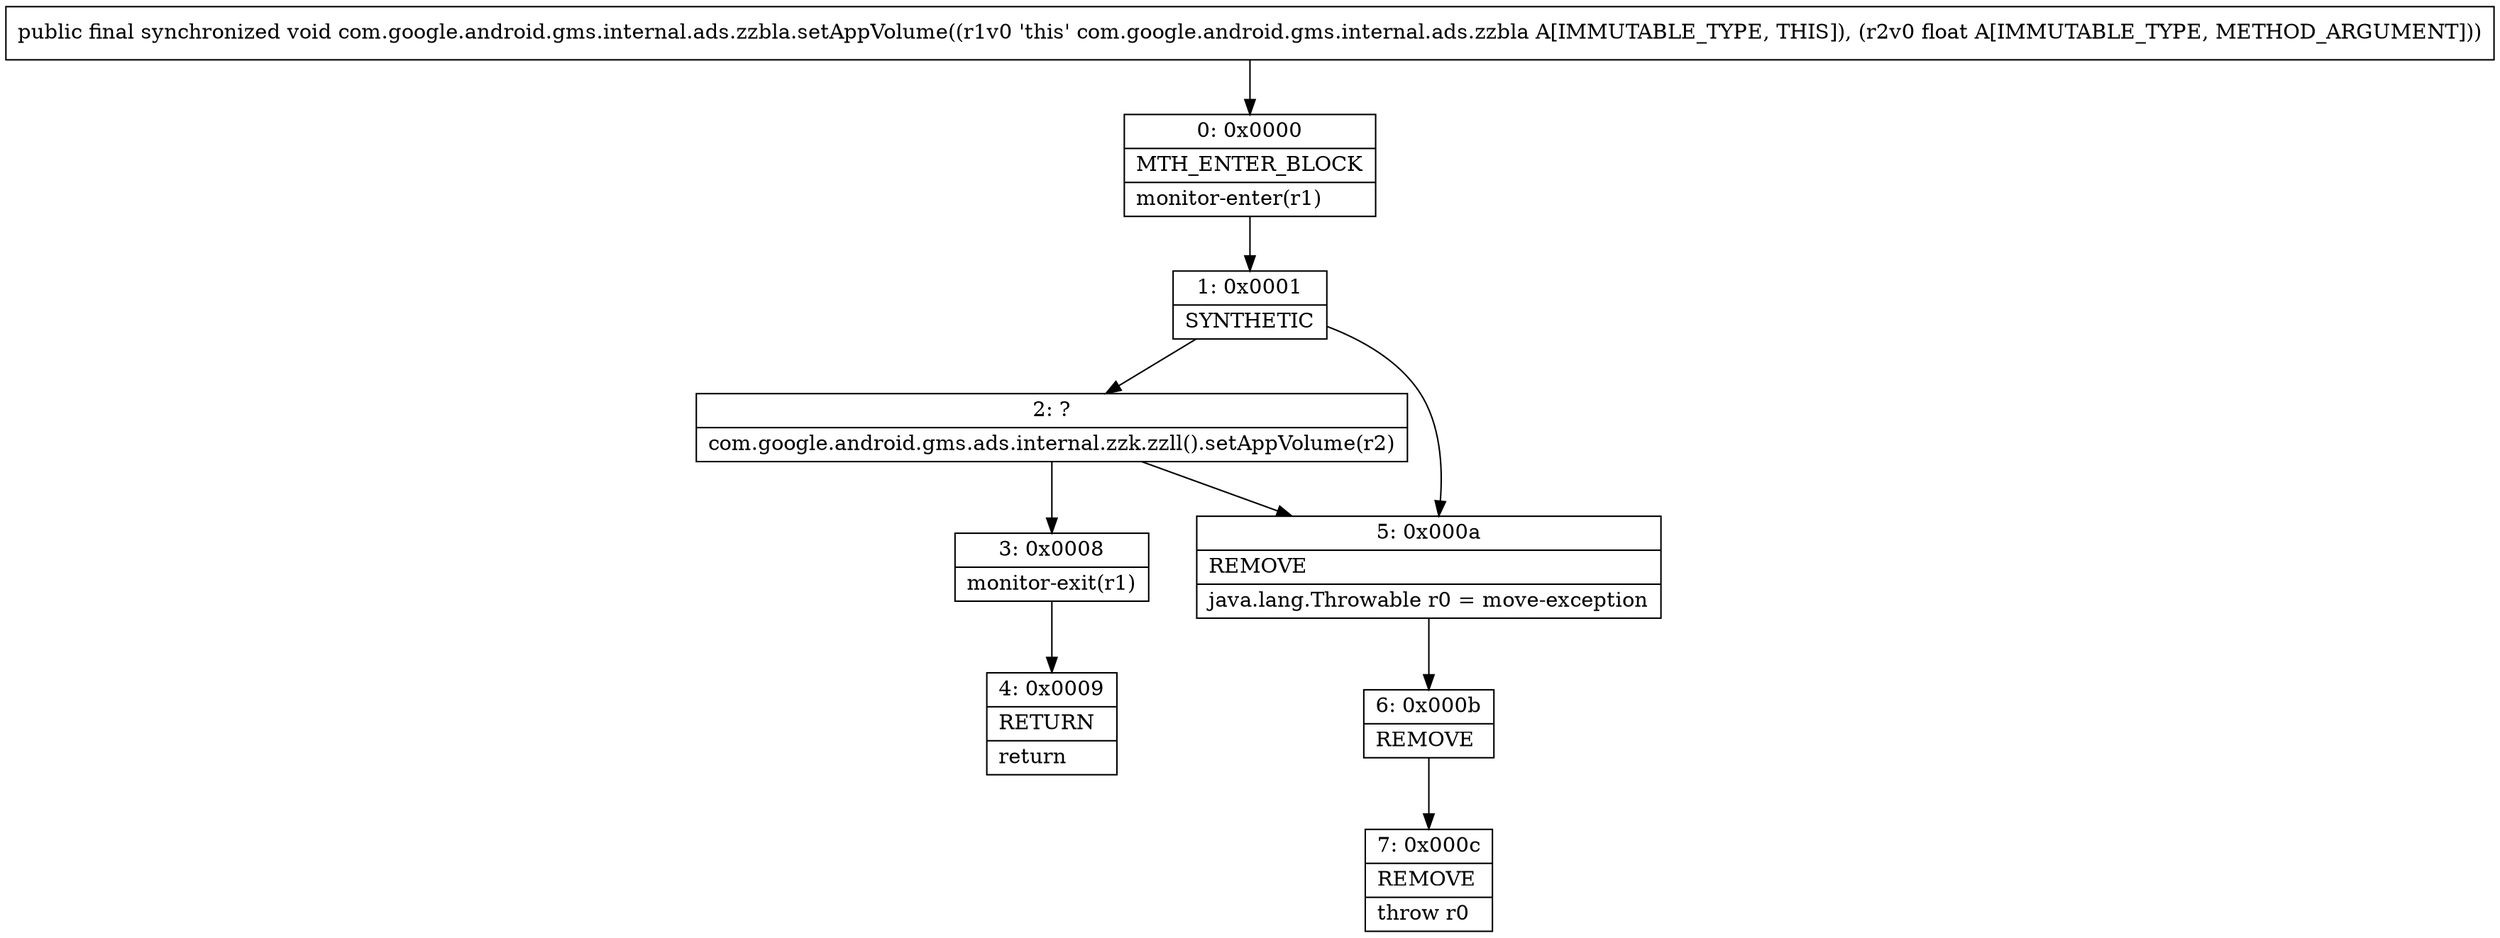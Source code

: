 digraph "CFG forcom.google.android.gms.internal.ads.zzbla.setAppVolume(F)V" {
Node_0 [shape=record,label="{0\:\ 0x0000|MTH_ENTER_BLOCK\l|monitor\-enter(r1)\l}"];
Node_1 [shape=record,label="{1\:\ 0x0001|SYNTHETIC\l}"];
Node_2 [shape=record,label="{2\:\ ?|com.google.android.gms.ads.internal.zzk.zzll().setAppVolume(r2)\l}"];
Node_3 [shape=record,label="{3\:\ 0x0008|monitor\-exit(r1)\l}"];
Node_4 [shape=record,label="{4\:\ 0x0009|RETURN\l|return\l}"];
Node_5 [shape=record,label="{5\:\ 0x000a|REMOVE\l|java.lang.Throwable r0 = move\-exception\l}"];
Node_6 [shape=record,label="{6\:\ 0x000b|REMOVE\l}"];
Node_7 [shape=record,label="{7\:\ 0x000c|REMOVE\l|throw r0\l}"];
MethodNode[shape=record,label="{public final synchronized void com.google.android.gms.internal.ads.zzbla.setAppVolume((r1v0 'this' com.google.android.gms.internal.ads.zzbla A[IMMUTABLE_TYPE, THIS]), (r2v0 float A[IMMUTABLE_TYPE, METHOD_ARGUMENT])) }"];
MethodNode -> Node_0;
Node_0 -> Node_1;
Node_1 -> Node_2;
Node_1 -> Node_5;
Node_2 -> Node_3;
Node_2 -> Node_5;
Node_3 -> Node_4;
Node_5 -> Node_6;
Node_6 -> Node_7;
}

